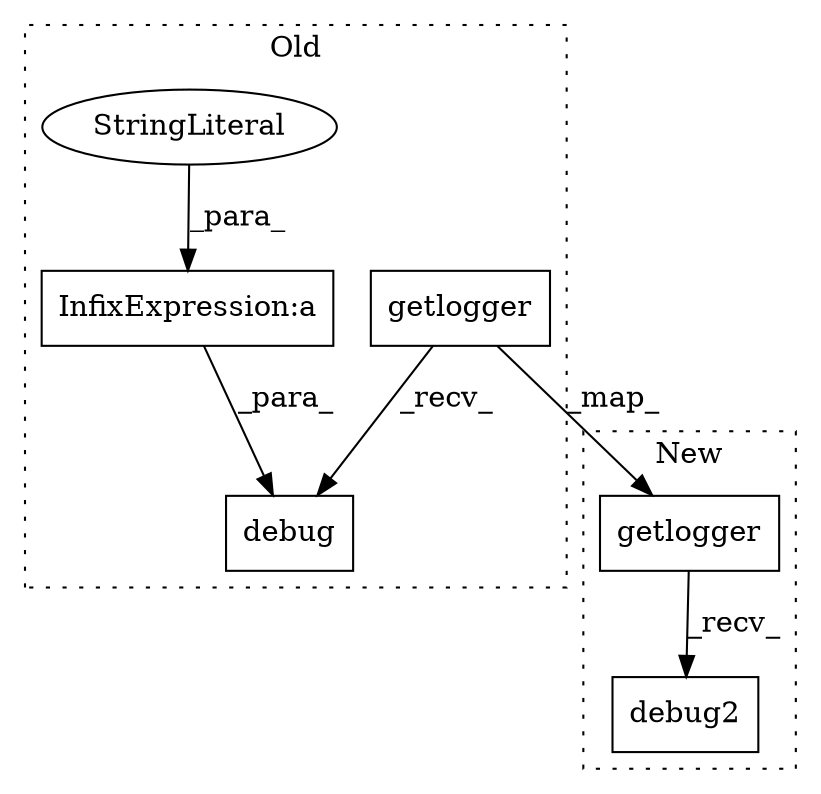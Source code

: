 digraph G {
subgraph cluster0 {
1 [label="getlogger" a="32" s="6211" l="11" shape="box"];
3 [label="debug" a="32" s="6223,6286" l="6,1" shape="box"];
4 [label="InfixExpression:a" a="27" s="6266" l="3" shape="box"];
5 [label="StringLiteral" a="45" s="6229" l="37" shape="ellipse"];
label = "Old";
style="dotted";
}
subgraph cluster1 {
2 [label="getlogger" a="32" s="6234" l="11" shape="box"];
6 [label="debug2" a="32" s="6246" l="8" shape="box"];
label = "New";
style="dotted";
}
1 -> 3 [label="_recv_"];
1 -> 2 [label="_map_"];
2 -> 6 [label="_recv_"];
4 -> 3 [label="_para_"];
5 -> 4 [label="_para_"];
}